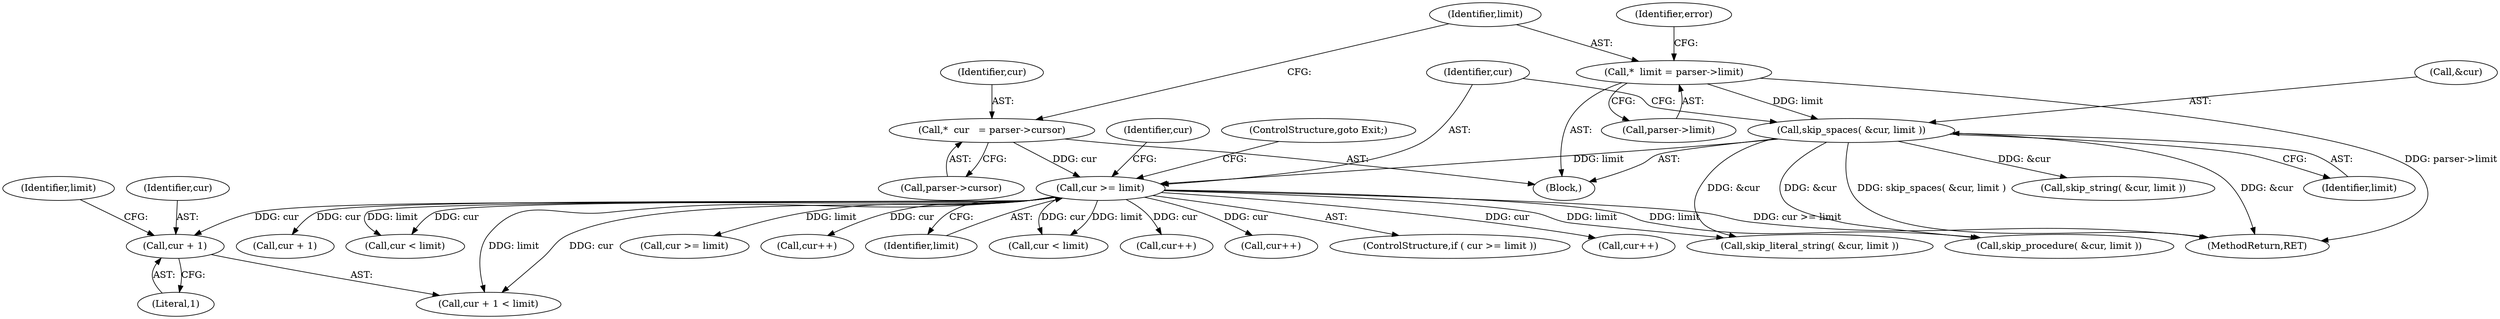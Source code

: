 digraph "0_savannah_db5a4a9ae7b0048f033361744421da8569642f73@pointer" {
"1000191" [label="(Call,cur + 1)"];
"1000138" [label="(Call,cur >= limit)"];
"1000118" [label="(Call,*  cur   = parser->cursor)"];
"1000133" [label="(Call,skip_spaces( &cur, limit ))"];
"1000124" [label="(Call,*  limit = parser->limit)"];
"1000119" [label="(Identifier,cur)"];
"1000224" [label="(Call,cur >= limit)"];
"1000138" [label="(Call,cur >= limit)"];
"1000197" [label="(Call,cur + 1)"];
"1000116" [label="(Block,)"];
"1000146" [label="(Identifier,cur)"];
"1000191" [label="(Call,cur + 1)"];
"1000250" [label="(Call,cur < limit)"];
"1000194" [label="(Identifier,limit)"];
"1000177" [label="(Call,skip_literal_string( &cur, limit ))"];
"1000247" [label="(Call,cur++)"];
"1000136" [label="(Identifier,limit)"];
"1000192" [label="(Identifier,cur)"];
"1000125" [label="(Identifier,limit)"];
"1000209" [label="(Call,skip_string( &cur, limit ))"];
"1000140" [label="(Identifier,limit)"];
"1000264" [label="(Call,cur < limit)"];
"1000299" [label="(MethodReturn,RET)"];
"1000134" [label="(Call,&cur)"];
"1000131" [label="(Identifier,error)"];
"1000133" [label="(Call,skip_spaces( &cur, limit ))"];
"1000164" [label="(Call,skip_procedure( &cur, limit ))"];
"1000190" [label="(Call,cur + 1 < limit)"];
"1000141" [label="(ControlStructure,goto Exit;)"];
"1000220" [label="(Call,cur++)"];
"1000153" [label="(Call,cur++)"];
"1000126" [label="(Call,parser->limit)"];
"1000193" [label="(Literal,1)"];
"1000139" [label="(Identifier,cur)"];
"1000120" [label="(Call,parser->cursor)"];
"1000118" [label="(Call,*  cur   = parser->cursor)"];
"1000137" [label="(ControlStructure,if ( cur >= limit ))"];
"1000124" [label="(Call,*  limit = parser->limit)"];
"1000202" [label="(Call,cur++)"];
"1000191" -> "1000190"  [label="AST: "];
"1000191" -> "1000193"  [label="CFG: "];
"1000192" -> "1000191"  [label="AST: "];
"1000193" -> "1000191"  [label="AST: "];
"1000194" -> "1000191"  [label="CFG: "];
"1000138" -> "1000191"  [label="DDG: cur"];
"1000138" -> "1000137"  [label="AST: "];
"1000138" -> "1000140"  [label="CFG: "];
"1000139" -> "1000138"  [label="AST: "];
"1000140" -> "1000138"  [label="AST: "];
"1000141" -> "1000138"  [label="CFG: "];
"1000146" -> "1000138"  [label="CFG: "];
"1000138" -> "1000299"  [label="DDG: cur >= limit"];
"1000118" -> "1000138"  [label="DDG: cur"];
"1000133" -> "1000138"  [label="DDG: limit"];
"1000138" -> "1000153"  [label="DDG: cur"];
"1000138" -> "1000164"  [label="DDG: limit"];
"1000138" -> "1000177"  [label="DDG: limit"];
"1000138" -> "1000190"  [label="DDG: cur"];
"1000138" -> "1000190"  [label="DDG: limit"];
"1000138" -> "1000197"  [label="DDG: cur"];
"1000138" -> "1000202"  [label="DDG: cur"];
"1000138" -> "1000220"  [label="DDG: cur"];
"1000138" -> "1000224"  [label="DDG: limit"];
"1000138" -> "1000247"  [label="DDG: cur"];
"1000138" -> "1000250"  [label="DDG: cur"];
"1000138" -> "1000250"  [label="DDG: limit"];
"1000138" -> "1000264"  [label="DDG: cur"];
"1000138" -> "1000264"  [label="DDG: limit"];
"1000118" -> "1000116"  [label="AST: "];
"1000118" -> "1000120"  [label="CFG: "];
"1000119" -> "1000118"  [label="AST: "];
"1000120" -> "1000118"  [label="AST: "];
"1000125" -> "1000118"  [label="CFG: "];
"1000133" -> "1000116"  [label="AST: "];
"1000133" -> "1000136"  [label="CFG: "];
"1000134" -> "1000133"  [label="AST: "];
"1000136" -> "1000133"  [label="AST: "];
"1000139" -> "1000133"  [label="CFG: "];
"1000133" -> "1000299"  [label="DDG: skip_spaces( &cur, limit )"];
"1000133" -> "1000299"  [label="DDG: &cur"];
"1000124" -> "1000133"  [label="DDG: limit"];
"1000133" -> "1000164"  [label="DDG: &cur"];
"1000133" -> "1000177"  [label="DDG: &cur"];
"1000133" -> "1000209"  [label="DDG: &cur"];
"1000124" -> "1000116"  [label="AST: "];
"1000124" -> "1000126"  [label="CFG: "];
"1000125" -> "1000124"  [label="AST: "];
"1000126" -> "1000124"  [label="AST: "];
"1000131" -> "1000124"  [label="CFG: "];
"1000124" -> "1000299"  [label="DDG: parser->limit"];
}
